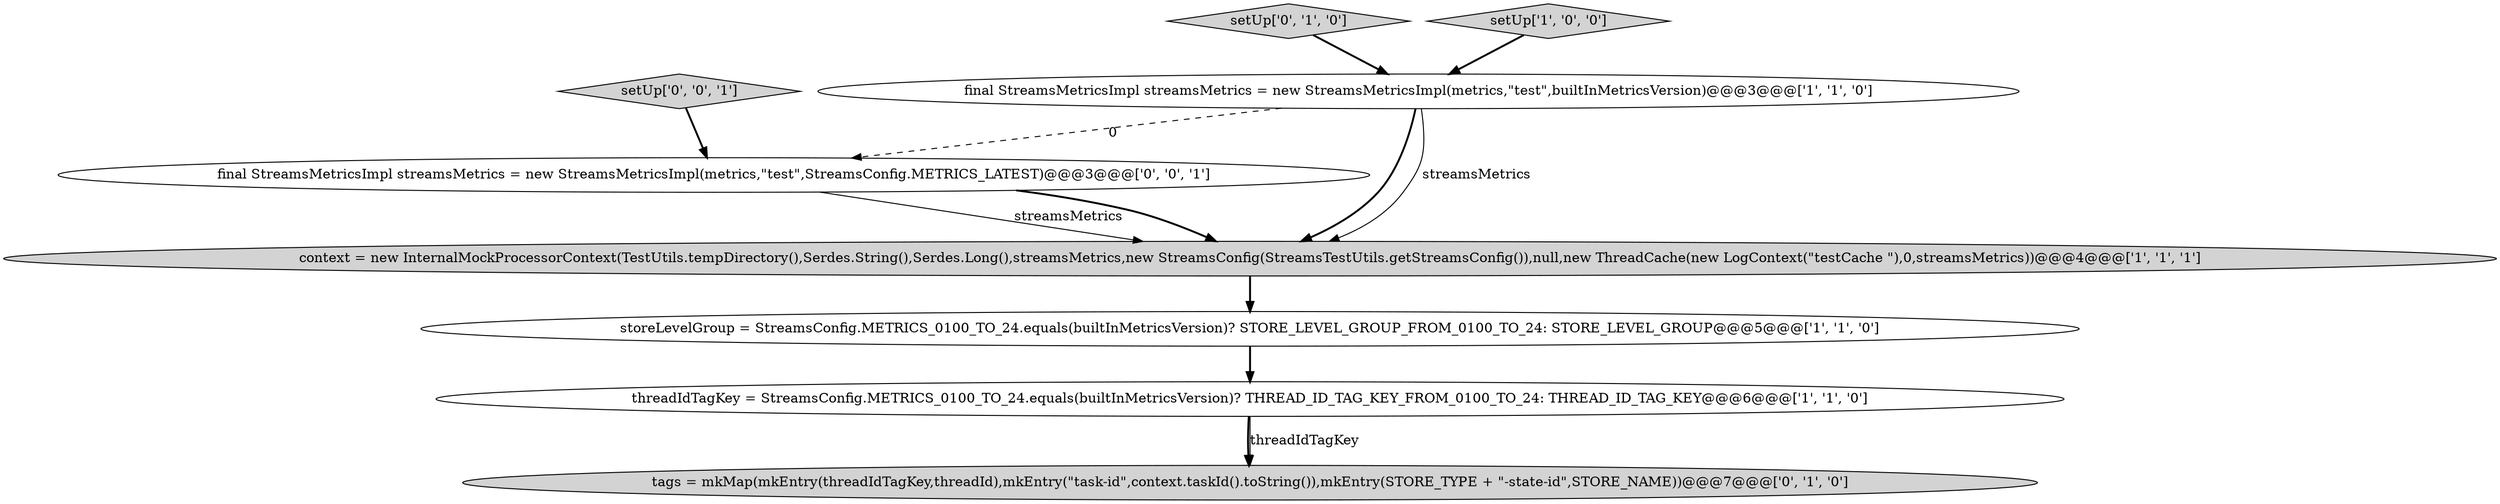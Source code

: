 digraph {
2 [style = filled, label = "context = new InternalMockProcessorContext(TestUtils.tempDirectory(),Serdes.String(),Serdes.Long(),streamsMetrics,new StreamsConfig(StreamsTestUtils.getStreamsConfig()),null,new ThreadCache(new LogContext(\"testCache \"),0,streamsMetrics))@@@4@@@['1', '1', '1']", fillcolor = lightgray, shape = ellipse image = "AAA0AAABBB1BBB"];
5 [style = filled, label = "setUp['0', '1', '0']", fillcolor = lightgray, shape = diamond image = "AAA0AAABBB2BBB"];
0 [style = filled, label = "final StreamsMetricsImpl streamsMetrics = new StreamsMetricsImpl(metrics,\"test\",builtInMetricsVersion)@@@3@@@['1', '1', '0']", fillcolor = white, shape = ellipse image = "AAA0AAABBB1BBB"];
1 [style = filled, label = "setUp['1', '0', '0']", fillcolor = lightgray, shape = diamond image = "AAA0AAABBB1BBB"];
8 [style = filled, label = "final StreamsMetricsImpl streamsMetrics = new StreamsMetricsImpl(metrics,\"test\",StreamsConfig.METRICS_LATEST)@@@3@@@['0', '0', '1']", fillcolor = white, shape = ellipse image = "AAA0AAABBB3BBB"];
4 [style = filled, label = "threadIdTagKey = StreamsConfig.METRICS_0100_TO_24.equals(builtInMetricsVersion)? THREAD_ID_TAG_KEY_FROM_0100_TO_24: THREAD_ID_TAG_KEY@@@6@@@['1', '1', '0']", fillcolor = white, shape = ellipse image = "AAA0AAABBB1BBB"];
6 [style = filled, label = "tags = mkMap(mkEntry(threadIdTagKey,threadId),mkEntry(\"task-id\",context.taskId().toString()),mkEntry(STORE_TYPE + \"-state-id\",STORE_NAME))@@@7@@@['0', '1', '0']", fillcolor = lightgray, shape = ellipse image = "AAA1AAABBB2BBB"];
7 [style = filled, label = "setUp['0', '0', '1']", fillcolor = lightgray, shape = diamond image = "AAA0AAABBB3BBB"];
3 [style = filled, label = "storeLevelGroup = StreamsConfig.METRICS_0100_TO_24.equals(builtInMetricsVersion)? STORE_LEVEL_GROUP_FROM_0100_TO_24: STORE_LEVEL_GROUP@@@5@@@['1', '1', '0']", fillcolor = white, shape = ellipse image = "AAA0AAABBB1BBB"];
8->2 [style = solid, label="streamsMetrics"];
4->6 [style = bold, label=""];
5->0 [style = bold, label=""];
8->2 [style = bold, label=""];
0->2 [style = bold, label=""];
7->8 [style = bold, label=""];
0->2 [style = solid, label="streamsMetrics"];
0->8 [style = dashed, label="0"];
3->4 [style = bold, label=""];
1->0 [style = bold, label=""];
4->6 [style = solid, label="threadIdTagKey"];
2->3 [style = bold, label=""];
}
